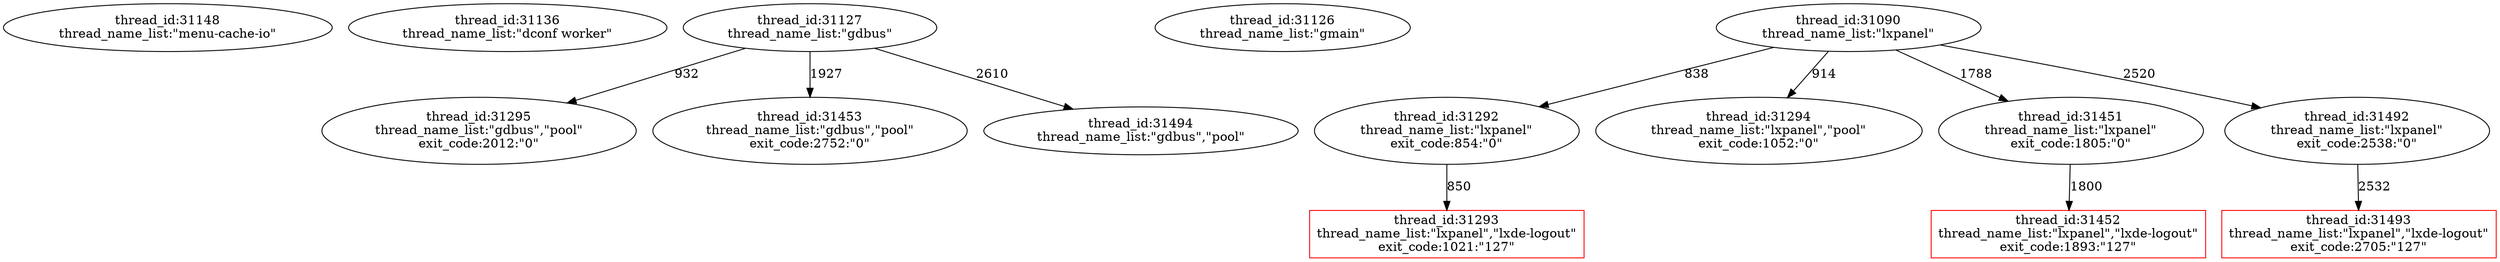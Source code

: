 digraph abc{
31148   [label="thread_id:31148\nthread_name_list:\"menu-cache-io\""];
31136   [label="thread_id:31136\nthread_name_list:\"dconf worker\""];
31127   [label="thread_id:31127\nthread_name_list:\"gdbus\""];
31126   [label="thread_id:31126\nthread_name_list:\"gmain\""];
31090   [label="thread_id:31090\nthread_name_list:\"lxpanel\""];
31292   [label="thread_id:31292\nthread_name_list:\"lxpanel\"\nexit_code:854:\"0\""];
31293   [label="thread_id:31293\nthread_name_list:\"lxpanel\",\"lxde-logout\"\nexit_code:1021:\"127\"", shape="record",color="red"];
31294   [label="thread_id:31294\nthread_name_list:\"lxpanel\",\"pool\"\nexit_code:1052:\"0\""];
31295   [label="thread_id:31295\nthread_name_list:\"gdbus\",\"pool\"\nexit_code:2012:\"0\""];
31451   [label="thread_id:31451\nthread_name_list:\"lxpanel\"\nexit_code:1805:\"0\""];
31452   [label="thread_id:31452\nthread_name_list:\"lxpanel\",\"lxde-logout\"\nexit_code:1893:\"127\"", shape="record",color="red"];
31453   [label="thread_id:31453\nthread_name_list:\"gdbus\",\"pool\"\nexit_code:2752:\"0\""];
31492   [label="thread_id:31492\nthread_name_list:\"lxpanel\"\nexit_code:2538:\"0\""];
31493   [label="thread_id:31493\nthread_name_list:\"lxpanel\",\"lxde-logout\"\nexit_code:2705:\"127\"", shape="record",color="red"];
31494   [label="thread_id:31494\nthread_name_list:\"gdbus\",\"pool\""];


31127 -> 31295   [label="932"];
31127 -> 31453   [label="1927"];
31127 -> 31494   [label="2610"];


31090 -> 31292   [label="838"];
31090 -> 31294   [label="914"];
31090 -> 31451   [label="1788"];
31090 -> 31492   [label="2520"];

31292 -> 31293   [label="850"];




31451 -> 31452   [label="1800"];



31492 -> 31493   [label="2532"];



}
